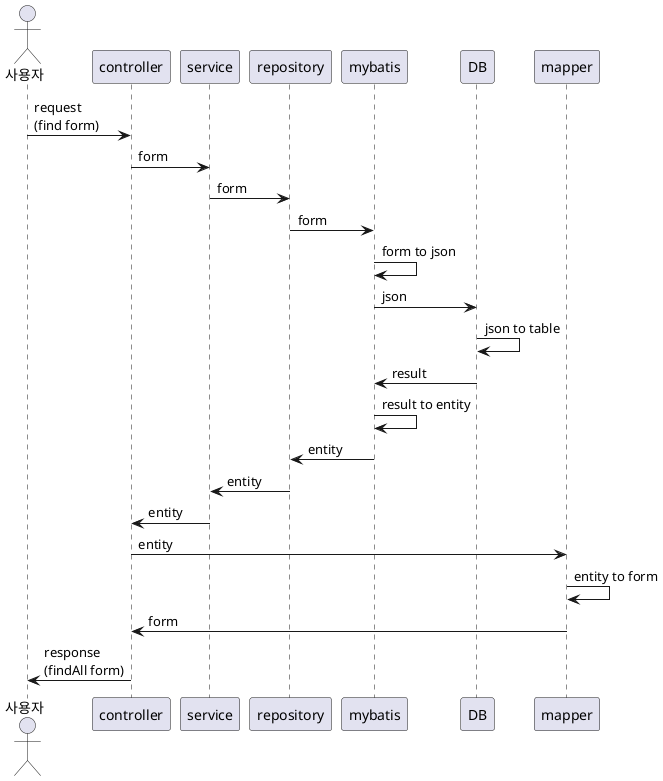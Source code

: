 @startuml
actor 사용자
사용자 -> controller : request\n(find form)
controller -> service : form
service -> repository : form
repository -> mybatis : form
mybatis -> mybatis : form to json
mybatis -> DB : json
DB -> DB : json to table
DB -> mybatis : result
mybatis -> mybatis : result to entity
mybatis -> repository : entity
repository -> service : entity
service -> controller : entity
controller -> mapper : entity
mapper -> mapper : entity to form
mapper -> controller : form
controller -> 사용자 : response\n(findAll form)
@enduml